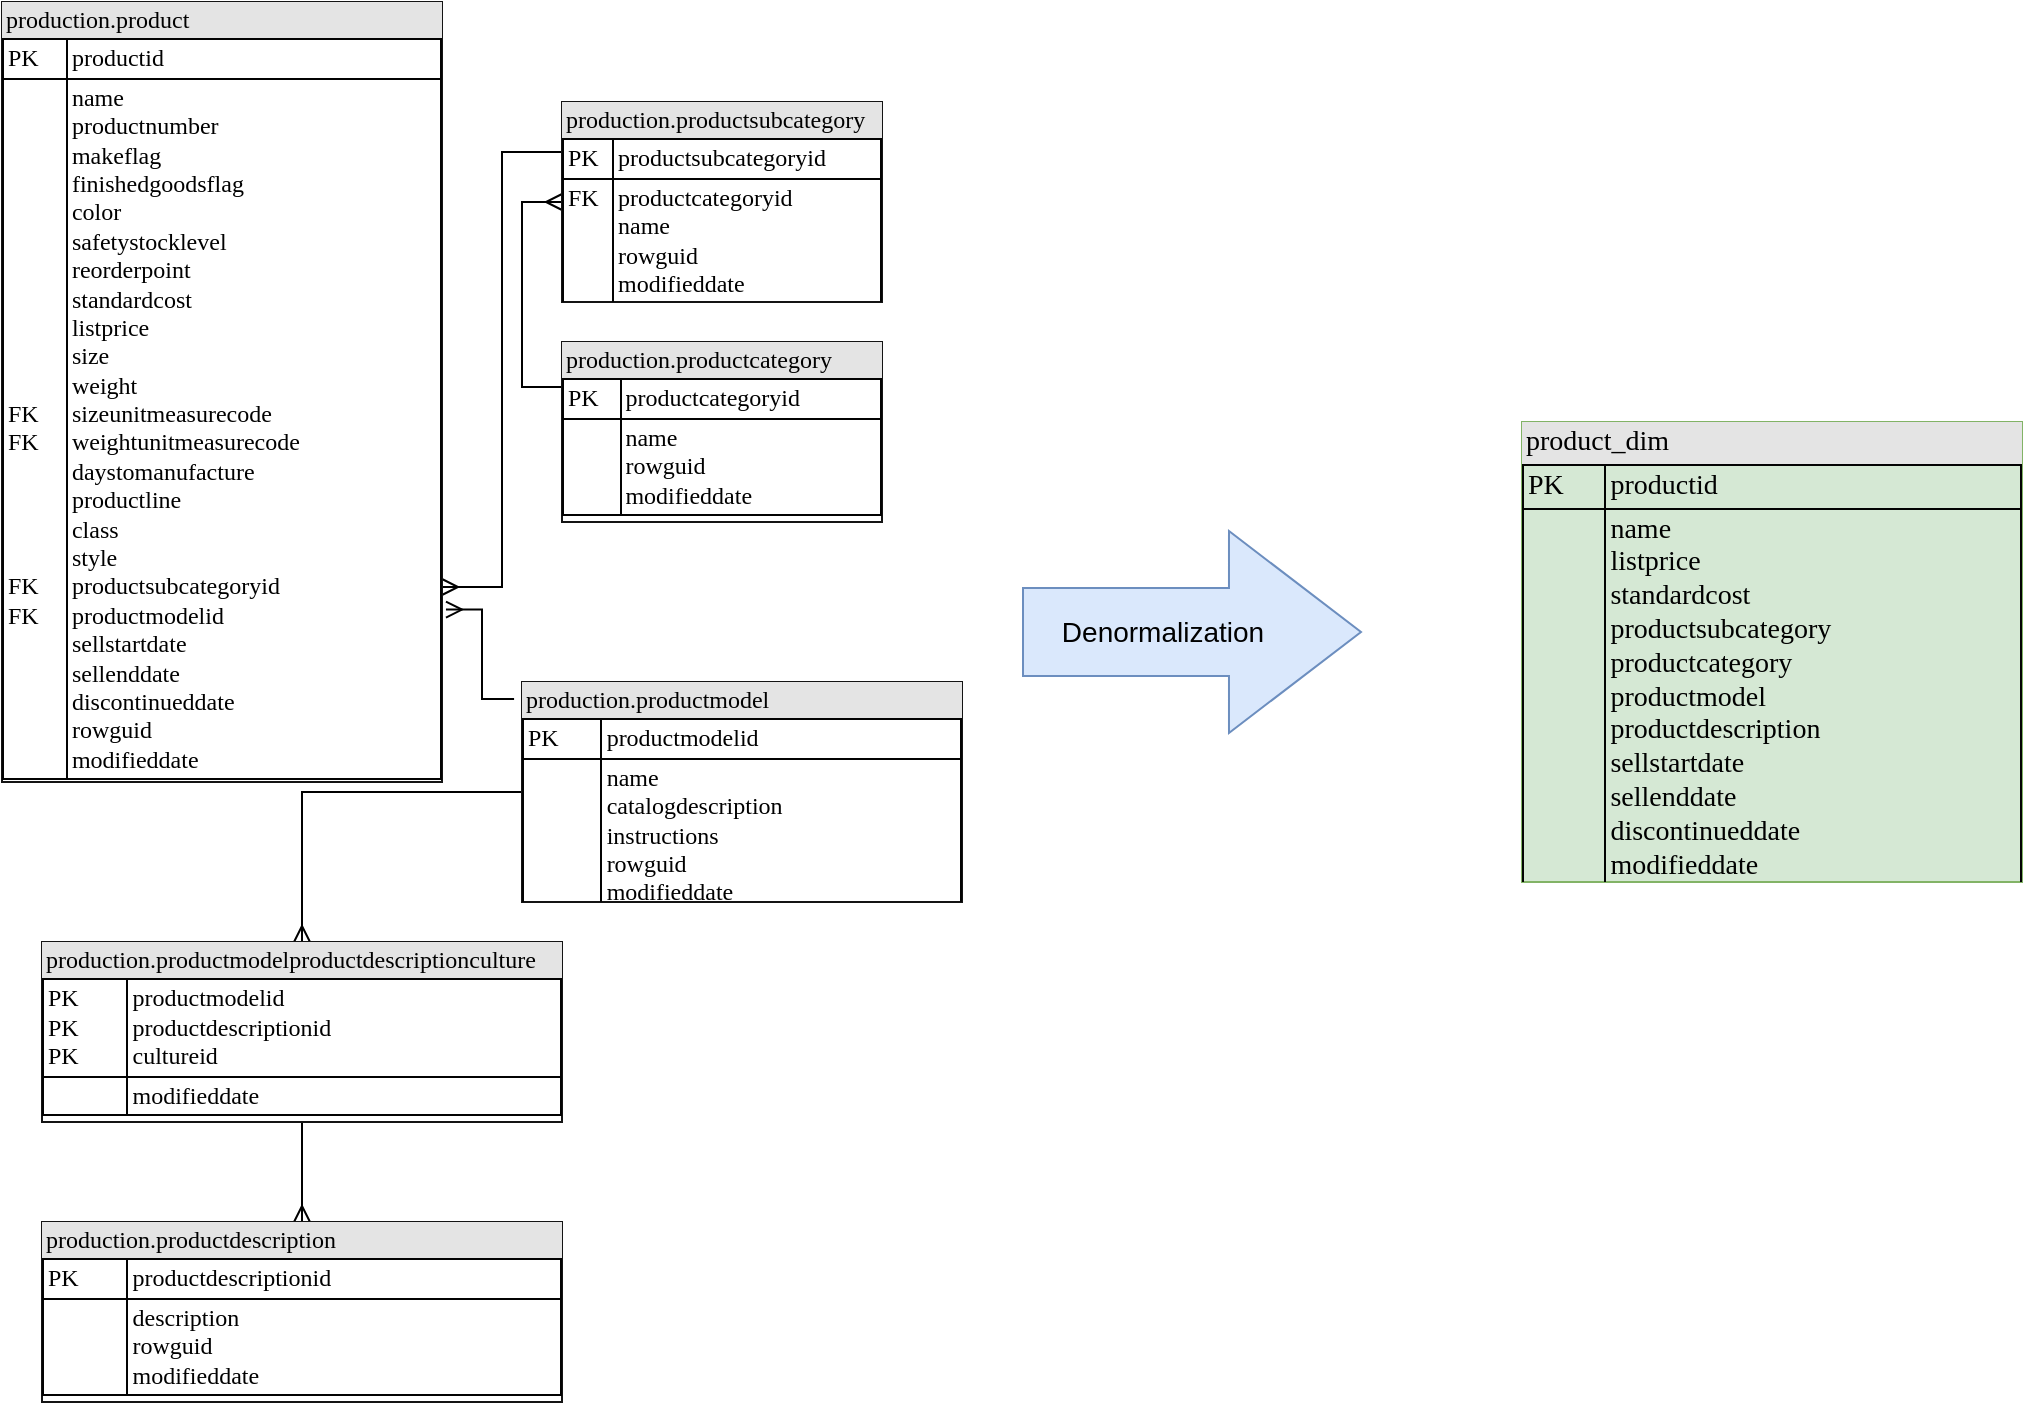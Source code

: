 <mxfile version="20.0.1" type="github" pages="3">
  <diagram name="product_denormalization" id="2ca16b54-16f6-2749-3443-fa8db7711227">
    <mxGraphModel dx="1422" dy="793" grid="1" gridSize="10" guides="1" tooltips="1" connect="1" arrows="1" fold="1" page="1" pageScale="1" pageWidth="1100" pageHeight="850" background="none" math="0" shadow="0">
      <root>
        <mxCell id="0" />
        <mxCell id="1" parent="0" />
        <mxCell id="jCXSHF31f1DGIERjWWqb-10" style="edgeStyle=orthogonalEdgeStyle;rounded=0;orthogonalLoop=1;jettySize=auto;html=1;exitX=1;exitY=0.75;exitDx=0;exitDy=0;entryX=0;entryY=0.25;entryDx=0;entryDy=0;startArrow=ERmany;startFill=0;endArrow=none;endFill=0;" parent="1" source="2ed32ef02a7f4228-8" target="jCXSHF31f1DGIERjWWqb-9" edge="1">
          <mxGeometry relative="1" as="geometry" />
        </mxCell>
        <mxCell id="jCXSHF31f1DGIERjWWqb-17" value="" style="edgeStyle=orthogonalEdgeStyle;rounded=0;orthogonalLoop=1;jettySize=auto;html=1;startArrow=ERmany;startFill=0;endArrow=none;endFill=0;exitX=1.009;exitY=0.779;exitDx=0;exitDy=0;exitPerimeter=0;entryX=-0.018;entryY=0.077;entryDx=0;entryDy=0;entryPerimeter=0;" parent="1" source="2ed32ef02a7f4228-8" target="jCXSHF31f1DGIERjWWqb-16" edge="1">
          <mxGeometry relative="1" as="geometry" />
        </mxCell>
        <mxCell id="2ed32ef02a7f4228-8" value="&lt;div style=&quot;box-sizing: border-box ; width: 100% ; background: #e4e4e4 ; padding: 2px&quot;&gt;production.product&lt;/div&gt;&lt;table border=&quot;1&quot; style=&quot;width: 100%; font-size: 1em; border: 1px solid rgb(3, 3, 3); border-collapse: collapse;&quot; cellpadding=&quot;2&quot; cellspacing=&quot;0&quot;&gt;&lt;tbody&gt;&lt;tr&gt;&lt;td&gt;PK&lt;/td&gt;&lt;td&gt;productid&lt;/td&gt;&lt;/tr&gt;&lt;tr&gt;&lt;td&gt;&lt;br&gt;&lt;br&gt;&lt;br&gt;&lt;br&gt;&lt;br&gt;&lt;br&gt;FK&lt;br&gt;FK&lt;br&gt;&lt;br&gt;&lt;br&gt;&lt;br&gt;&lt;br&gt;FK&lt;br&gt;FK&lt;/td&gt;&lt;td&gt;name&lt;br&gt;productnumber&lt;br&gt;makeflag&lt;br&gt;finishedgoodsflag&lt;br&gt;color&lt;br&gt;safetystocklevel&lt;br&gt;reorderpoint&lt;br&gt;standardcost&lt;br&gt;listprice&lt;br&gt;size&lt;br&gt;weight&lt;br&gt;sizeunitmeasurecode&lt;br&gt;weightunitmeasurecode&lt;br&gt;daystomanufacture&lt;br&gt;productline&lt;br&gt;class&lt;br&gt;style&lt;br&gt;productsubcategoryid&lt;br&gt;productmodelid&lt;br&gt;sellstartdate&lt;br&gt;sellenddate&lt;br&gt;discontinueddate&lt;br&gt;rowguid&lt;br&gt;modifieddate&lt;/td&gt;&lt;/tr&gt;&lt;/tbody&gt;&lt;/table&gt;" style="verticalAlign=top;align=left;overflow=fill;html=1;rounded=0;shadow=0;comic=0;labelBackgroundColor=none;strokeWidth=1;fontFamily=Verdana;fontSize=12;strokeColor=#141414;" parent="1" vertex="1">
          <mxGeometry y="110" width="220" height="390" as="geometry" />
        </mxCell>
        <mxCell id="jCXSHF31f1DGIERjWWqb-14" value="" style="edgeStyle=orthogonalEdgeStyle;rounded=0;orthogonalLoop=1;jettySize=auto;html=1;startArrow=ERmany;startFill=0;endArrow=none;endFill=0;entryX=0;entryY=0.25;entryDx=0;entryDy=0;exitX=0;exitY=0.5;exitDx=0;exitDy=0;" parent="1" source="jCXSHF31f1DGIERjWWqb-9" target="jCXSHF31f1DGIERjWWqb-13" edge="1">
          <mxGeometry relative="1" as="geometry" />
        </mxCell>
        <mxCell id="jCXSHF31f1DGIERjWWqb-9" value="&lt;div style=&quot;box-sizing: border-box ; width: 100% ; background: #e4e4e4 ; padding: 2px&quot;&gt;production.productsubcategory&lt;/div&gt;&lt;table border=&quot;1&quot; style=&quot;width: 100%; font-size: 1em; border: 1px solid rgb(3, 3, 3); border-collapse: collapse;&quot; cellpadding=&quot;2&quot; cellspacing=&quot;0&quot;&gt;&lt;tbody&gt;&lt;tr&gt;&lt;td&gt;PK&lt;/td&gt;&lt;td&gt;productsubcategoryid&lt;/td&gt;&lt;/tr&gt;&lt;tr&gt;&lt;td&gt;FK&lt;br&gt;&lt;br&gt;&lt;br&gt;&lt;br&gt;&lt;/td&gt;&lt;td&gt;productcategoryid&lt;br&gt;name&lt;br&gt;rowguid&lt;br&gt;modifieddate&lt;/td&gt;&lt;/tr&gt;&lt;/tbody&gt;&lt;/table&gt;" style="verticalAlign=top;align=left;overflow=fill;html=1;rounded=0;shadow=0;comic=0;labelBackgroundColor=none;strokeWidth=1;fontFamily=Verdana;fontSize=12;strokeColor=#141414;" parent="1" vertex="1">
          <mxGeometry x="280" y="160" width="160" height="100" as="geometry" />
        </mxCell>
        <mxCell id="jCXSHF31f1DGIERjWWqb-13" value="&lt;div style=&quot;box-sizing: border-box ; width: 100% ; background: #e4e4e4 ; padding: 2px&quot;&gt;production.productcategory&lt;/div&gt;&lt;table border=&quot;1&quot; style=&quot;width: 100%; font-size: 1em; border: 1px solid rgb(3, 3, 3); border-collapse: collapse;&quot; cellpadding=&quot;2&quot; cellspacing=&quot;0&quot;&gt;&lt;tbody&gt;&lt;tr&gt;&lt;td&gt;PK&lt;/td&gt;&lt;td&gt;productcategoryid&lt;/td&gt;&lt;/tr&gt;&lt;tr&gt;&lt;td&gt;&lt;br&gt;&lt;/td&gt;&lt;td&gt;name&lt;br&gt;rowguid&lt;br&gt;modifieddate&lt;/td&gt;&lt;/tr&gt;&lt;/tbody&gt;&lt;/table&gt;" style="verticalAlign=top;align=left;overflow=fill;html=1;rounded=0;shadow=0;comic=0;labelBackgroundColor=none;strokeWidth=1;fontFamily=Verdana;fontSize=12;strokeColor=#141414;" parent="1" vertex="1">
          <mxGeometry x="280" y="280" width="160" height="90" as="geometry" />
        </mxCell>
        <mxCell id="jCXSHF31f1DGIERjWWqb-23" style="edgeStyle=orthogonalEdgeStyle;rounded=0;orthogonalLoop=1;jettySize=auto;html=1;exitX=0;exitY=0.5;exitDx=0;exitDy=0;entryX=0.5;entryY=0;entryDx=0;entryDy=0;startArrow=none;startFill=0;endArrow=ERmany;endFill=0;" parent="1" source="jCXSHF31f1DGIERjWWqb-16" target="jCXSHF31f1DGIERjWWqb-18" edge="1">
          <mxGeometry relative="1" as="geometry" />
        </mxCell>
        <mxCell id="jCXSHF31f1DGIERjWWqb-16" value="&lt;div style=&quot;box-sizing: border-box ; width: 100% ; background: #e4e4e4 ; padding: 2px&quot;&gt;production.productmodel&lt;/div&gt;&lt;table border=&quot;1&quot; style=&quot;width: 100%; font-size: 1em; border: 1px solid rgb(3, 3, 3); border-collapse: collapse;&quot; cellpadding=&quot;2&quot; cellspacing=&quot;0&quot;&gt;&lt;tbody&gt;&lt;tr&gt;&lt;td&gt;PK&lt;/td&gt;&lt;td&gt;productmodelid&lt;/td&gt;&lt;/tr&gt;&lt;tr&gt;&lt;td&gt;&lt;br&gt;&lt;/td&gt;&lt;td&gt;name&lt;br&gt;catalogdescription&lt;br&gt;instructions&lt;br&gt;rowguid&lt;br&gt;modifieddate&lt;/td&gt;&lt;/tr&gt;&lt;/tbody&gt;&lt;/table&gt;" style="verticalAlign=top;align=left;overflow=fill;html=1;rounded=0;shadow=0;comic=0;labelBackgroundColor=none;strokeWidth=1;fontFamily=Verdana;fontSize=12;strokeColor=#141414;" parent="1" vertex="1">
          <mxGeometry x="260" y="450" width="220" height="110" as="geometry" />
        </mxCell>
        <mxCell id="jCXSHF31f1DGIERjWWqb-25" value="" style="edgeStyle=orthogonalEdgeStyle;rounded=0;orthogonalLoop=1;jettySize=auto;html=1;startArrow=none;startFill=0;endArrow=ERmany;endFill=0;" parent="1" source="jCXSHF31f1DGIERjWWqb-18" target="jCXSHF31f1DGIERjWWqb-24" edge="1">
          <mxGeometry relative="1" as="geometry" />
        </mxCell>
        <mxCell id="jCXSHF31f1DGIERjWWqb-18" value="&lt;div style=&quot;box-sizing: border-box ; width: 100% ; background: #e4e4e4 ; padding: 2px&quot;&gt;production.productmodelproductdescriptionculture&lt;/div&gt;&lt;table border=&quot;1&quot; style=&quot;width: 100%; font-size: 1em; border: 1px solid rgb(3, 3, 3); border-collapse: collapse;&quot; cellpadding=&quot;2&quot; cellspacing=&quot;0&quot;&gt;&lt;tbody&gt;&lt;tr&gt;&lt;td&gt;PK&lt;br&gt;PK&lt;br&gt;PK&lt;/td&gt;&lt;td&gt;productmodelid&lt;br&gt;productdescriptionid&lt;br&gt;cultureid&lt;/td&gt;&lt;/tr&gt;&lt;tr&gt;&lt;td&gt;&lt;br&gt;&lt;/td&gt;&lt;td&gt;modifieddate&lt;/td&gt;&lt;/tr&gt;&lt;/tbody&gt;&lt;/table&gt;" style="verticalAlign=top;align=left;overflow=fill;html=1;rounded=0;shadow=0;comic=0;labelBackgroundColor=none;strokeWidth=1;fontFamily=Verdana;fontSize=12;strokeColor=#141414;" parent="1" vertex="1">
          <mxGeometry x="20" y="580" width="260" height="90" as="geometry" />
        </mxCell>
        <mxCell id="jCXSHF31f1DGIERjWWqb-24" value="&lt;div style=&quot;box-sizing: border-box ; width: 100% ; background: #e4e4e4 ; padding: 2px&quot;&gt;production.productdescription&lt;/div&gt;&lt;table border=&quot;1&quot; style=&quot;width: 100%; font-size: 1em; border: 1px solid rgb(3, 3, 3); border-collapse: collapse;&quot; cellpadding=&quot;2&quot; cellspacing=&quot;0&quot;&gt;&lt;tbody&gt;&lt;tr&gt;&lt;td&gt;PK&lt;br&gt;&lt;/td&gt;&lt;td&gt;productdescriptionid&lt;br&gt;&lt;/td&gt;&lt;/tr&gt;&lt;tr&gt;&lt;td&gt;&lt;br&gt;&lt;/td&gt;&lt;td&gt;description&lt;br&gt;rowguid&lt;br&gt;modifieddate&lt;/td&gt;&lt;/tr&gt;&lt;/tbody&gt;&lt;/table&gt;" style="verticalAlign=top;align=left;overflow=fill;html=1;rounded=0;shadow=0;comic=0;labelBackgroundColor=none;strokeWidth=1;fontFamily=Verdana;fontSize=12;strokeColor=#141414;" parent="1" vertex="1">
          <mxGeometry x="20" y="720" width="260" height="90" as="geometry" />
        </mxCell>
        <mxCell id="jCXSHF31f1DGIERjWWqb-26" value="" style="shape=flexArrow;endArrow=classic;html=1;rounded=0;endWidth=56;endSize=21.67;width=44;fillColor=#dae8fc;strokeColor=#6c8ebf;" parent="1" edge="1">
          <mxGeometry width="50" height="50" relative="1" as="geometry">
            <mxPoint x="510" y="425" as="sourcePoint" />
            <mxPoint x="680" y="425" as="targetPoint" />
          </mxGeometry>
        </mxCell>
        <mxCell id="jCXSHF31f1DGIERjWWqb-27" value="Denormalization" style="edgeLabel;html=1;align=center;verticalAlign=middle;resizable=0;points=[];fontSize=14;labelBackgroundColor=none;" parent="jCXSHF31f1DGIERjWWqb-26" vertex="1" connectable="0">
          <mxGeometry x="-0.329" y="-7" relative="1" as="geometry">
            <mxPoint x="13" y="-7" as="offset" />
          </mxGeometry>
        </mxCell>
        <mxCell id="jCXSHF31f1DGIERjWWqb-28" value="&lt;div style=&quot;box-sizing: border-box; width: 100%; background: rgb(228, 228, 228); padding: 2px; font-size: 14px;&quot;&gt;product_dim&lt;/div&gt;&lt;table border=&quot;1&quot; style=&quot;width: 100%; font-size: 14px; border: 1px solid rgb(3, 3, 3); border-collapse: collapse;&quot; cellpadding=&quot;2&quot; cellspacing=&quot;0&quot;&gt;&lt;tbody style=&quot;font-size: 14px;&quot;&gt;&lt;tr style=&quot;font-size: 14px;&quot;&gt;&lt;td style=&quot;font-size: 14px;&quot;&gt;PK&lt;/td&gt;&lt;td style=&quot;font-size: 14px;&quot;&gt;productid&lt;/td&gt;&lt;/tr&gt;&lt;tr style=&quot;font-size: 14px;&quot;&gt;&lt;td style=&quot;font-size: 14px;&quot;&gt;&lt;br style=&quot;font-size: 14px;&quot;&gt;&lt;/td&gt;&lt;td style=&quot;font-size: 14px;&quot;&gt;name&lt;br style=&quot;font-size: 14px;&quot;&gt;listprice&lt;br style=&quot;font-size: 14px;&quot;&gt;standardcost&lt;br style=&quot;font-size: 14px;&quot;&gt;productsubcategory&lt;br style=&quot;font-size: 14px;&quot;&gt;productcategory&lt;br style=&quot;font-size: 14px;&quot;&gt;productmodel&lt;br style=&quot;font-size: 14px;&quot;&gt;productdescription&lt;br style=&quot;font-size: 14px;&quot;&gt;sellstartdate&lt;br style=&quot;font-size: 14px;&quot;&gt;sellenddate&lt;br style=&quot;font-size: 14px;&quot;&gt;discontinueddate&lt;br style=&quot;font-size: 14px;&quot;&gt;modifieddate&lt;/td&gt;&lt;/tr&gt;&lt;/tbody&gt;&lt;/table&gt;" style="verticalAlign=top;align=left;overflow=fill;html=1;rounded=0;shadow=0;comic=0;labelBackgroundColor=none;strokeWidth=1;fontFamily=Verdana;fontSize=14;fillColor=#d5e8d4;strokeColor=#82b366;" parent="1" vertex="1">
          <mxGeometry x="760" y="320" width="250" height="230" as="geometry" />
        </mxCell>
      </root>
    </mxGraphModel>
  </diagram>
  <diagram id="XpHY0wRuotrye-SUJkQV" name="address_denormalization">
    <mxGraphModel dx="1422" dy="793" grid="1" gridSize="10" guides="1" tooltips="1" connect="1" arrows="1" fold="1" page="1" pageScale="1" pageWidth="827" pageHeight="1169" math="0" shadow="0">
      <root>
        <mxCell id="0" />
        <mxCell id="1" parent="0" />
        <mxCell id="wPbMt9cMxpNVU8BOEHsN-2" value="" style="edgeStyle=orthogonalEdgeStyle;rounded=0;orthogonalLoop=1;jettySize=auto;html=1;exitX=1.005;exitY=0.575;exitDx=0;exitDy=0;exitPerimeter=0;endArrow=none;endFill=0;startArrow=ERmany;startFill=0;" edge="1" parent="1" source="7471SvFqqQG7SneJkpLM-1" target="wPbMt9cMxpNVU8BOEHsN-1">
          <mxGeometry relative="1" as="geometry">
            <mxPoint x="240" y="340" as="targetPoint" />
            <Array as="points">
              <mxPoint x="270" y="212" />
              <mxPoint x="270" y="340" />
            </Array>
          </mxGeometry>
        </mxCell>
        <mxCell id="7471SvFqqQG7SneJkpLM-1" value="&lt;div style=&quot;box-sizing: border-box ; width: 100% ; background: #e4e4e4 ; padding: 2px&quot;&gt;person.address&lt;/div&gt;&lt;table border=&quot;1&quot; style=&quot;width: 100%; font-size: 1em; border: 1px solid rgb(3, 3, 3); border-collapse: collapse;&quot; cellpadding=&quot;2&quot; cellspacing=&quot;0&quot;&gt;&lt;tbody&gt;&lt;tr&gt;&lt;td&gt;PK&lt;/td&gt;&lt;td&gt;adressid&lt;/td&gt;&lt;/tr&gt;&lt;tr&gt;&lt;td&gt;FK&lt;br&gt;&lt;br&gt;&lt;/td&gt;&lt;td&gt;addressline1&lt;br&gt;addressline2&lt;br&gt;city&lt;br&gt;stateprovinceid&lt;br&gt;postalcode&lt;br&gt;spatiallocation&lt;br&gt;rowguid&lt;br&gt;modifieddate&lt;/td&gt;&lt;/tr&gt;&lt;/tbody&gt;&lt;/table&gt;" style="verticalAlign=top;align=left;overflow=fill;html=1;rounded=0;shadow=0;comic=0;labelBackgroundColor=none;strokeWidth=1;fontFamily=Verdana;fontSize=12;strokeColor=#141414;" vertex="1" parent="1">
          <mxGeometry x="10" y="120" width="220" height="160" as="geometry" />
        </mxCell>
        <mxCell id="wPbMt9cMxpNVU8BOEHsN-4" value="" style="edgeStyle=orthogonalEdgeStyle;rounded=0;orthogonalLoop=1;jettySize=auto;html=1;startArrow=ERmany;startFill=0;endArrow=none;endFill=0;exitX=1;exitY=0.5;exitDx=0;exitDy=0;entryX=1.009;entryY=0.414;entryDx=0;entryDy=0;entryPerimeter=0;" edge="1" parent="1" source="wPbMt9cMxpNVU8BOEHsN-1" target="wPbMt9cMxpNVU8BOEHsN-3">
          <mxGeometry relative="1" as="geometry">
            <mxPoint x="250" y="510" as="targetPoint" />
            <Array as="points">
              <mxPoint x="250" y="380" />
              <mxPoint x="250" y="497" />
              <mxPoint x="232" y="497" />
            </Array>
          </mxGeometry>
        </mxCell>
        <mxCell id="wPbMt9cMxpNVU8BOEHsN-7" value="" style="edgeStyle=orthogonalEdgeStyle;rounded=0;orthogonalLoop=1;jettySize=auto;html=1;startArrow=ERmany;startFill=0;endArrow=none;endFill=0;exitX=1;exitY=0.75;exitDx=0;exitDy=0;entryX=1.005;entryY=0.193;entryDx=0;entryDy=0;entryPerimeter=0;" edge="1" parent="1" source="wPbMt9cMxpNVU8BOEHsN-1" target="wPbMt9cMxpNVU8BOEHsN-6">
          <mxGeometry relative="1" as="geometry">
            <Array as="points">
              <mxPoint x="270" y="415" />
              <mxPoint x="270" y="587" />
            </Array>
          </mxGeometry>
        </mxCell>
        <mxCell id="wPbMt9cMxpNVU8BOEHsN-1" value="&lt;div style=&quot;box-sizing: border-box ; width: 100% ; background: #e4e4e4 ; padding: 2px&quot;&gt;person.stateprovince&lt;/div&gt;&lt;table border=&quot;1&quot; style=&quot;width: 100%; font-size: 1em; border: 1px solid rgb(3, 3, 3); border-collapse: collapse;&quot; cellpadding=&quot;2&quot; cellspacing=&quot;0&quot;&gt;&lt;tbody&gt;&lt;tr&gt;&lt;td&gt;PK&lt;/td&gt;&lt;td&gt;stateprovinceid&lt;/td&gt;&lt;/tr&gt;&lt;tr&gt;&lt;td&gt;FK&lt;br&gt;&lt;br&gt;&lt;br&gt;FK&lt;br&gt;&lt;br&gt;&lt;/td&gt;&lt;td&gt;stateprovincecode&lt;br&gt;countryregioncode&lt;br&gt;isonlystateprovinceflag&lt;br&gt;name&lt;br&gt;territoryid&lt;br&gt;rowguid&lt;br&gt;modifieddate&lt;/td&gt;&lt;/tr&gt;&lt;/tbody&gt;&lt;/table&gt;" style="verticalAlign=top;align=left;overflow=fill;html=1;rounded=0;shadow=0;comic=0;labelBackgroundColor=none;strokeWidth=1;fontFamily=Verdana;fontSize=12;strokeColor=#141414;" vertex="1" parent="1">
          <mxGeometry x="10" y="310" width="220" height="140" as="geometry" />
        </mxCell>
        <mxCell id="wPbMt9cMxpNVU8BOEHsN-3" value="&lt;div style=&quot;box-sizing: border-box ; width: 100% ; background: #e4e4e4 ; padding: 2px&quot;&gt;person.countryregion&lt;/div&gt;&lt;table border=&quot;1&quot; style=&quot;width: 100%; font-size: 1em; border: 1px solid rgb(3, 3, 3); border-collapse: collapse;&quot; cellpadding=&quot;2&quot; cellspacing=&quot;0&quot;&gt;&lt;tbody&gt;&lt;tr&gt;&lt;td&gt;PK&lt;/td&gt;&lt;td&gt;countryregioncode&lt;/td&gt;&lt;/tr&gt;&lt;tr&gt;&lt;td&gt;&lt;br&gt;&lt;/td&gt;&lt;td&gt;name&lt;br&gt;modifieddate&lt;/td&gt;&lt;/tr&gt;&lt;/tbody&gt;&lt;/table&gt;" style="verticalAlign=top;align=left;overflow=fill;html=1;rounded=0;shadow=0;comic=0;labelBackgroundColor=none;strokeWidth=1;fontFamily=Verdana;fontSize=12;strokeColor=#141414;" vertex="1" parent="1">
          <mxGeometry x="10" y="470" width="220" height="70" as="geometry" />
        </mxCell>
        <mxCell id="wPbMt9cMxpNVU8BOEHsN-6" value="&lt;div style=&quot;box-sizing: border-box ; width: 100% ; background: #e4e4e4 ; padding: 2px&quot;&gt;sales.salesterritory&lt;/div&gt;&lt;table border=&quot;1&quot; style=&quot;width: 100%; font-size: 1em; border: 1px solid rgb(3, 3, 3); border-collapse: collapse;&quot; cellpadding=&quot;2&quot; cellspacing=&quot;0&quot;&gt;&lt;tbody&gt;&lt;tr&gt;&lt;td&gt;PK&lt;/td&gt;&lt;td&gt;territoryid&lt;/td&gt;&lt;/tr&gt;&lt;tr&gt;&lt;td&gt;&lt;br&gt;&lt;/td&gt;&lt;td&gt;name&lt;br&gt;countryregioncode&lt;br&gt;group&lt;br&gt;salesytd&lt;br&gt;saleslastyear&lt;br&gt;costytd&lt;br&gt;costlastyear&lt;br&gt;rowguid&lt;br&gt;modifieddate&lt;/td&gt;&lt;/tr&gt;&lt;/tbody&gt;&lt;/table&gt;" style="verticalAlign=top;align=left;overflow=fill;html=1;rounded=0;shadow=0;comic=0;labelBackgroundColor=none;strokeWidth=1;fontFamily=Verdana;fontSize=12;strokeColor=#141414;" vertex="1" parent="1">
          <mxGeometry x="10" y="560" width="220" height="170" as="geometry" />
        </mxCell>
        <mxCell id="b7YPUiHcs0L8crAmLPJv-1" value="" style="shape=flexArrow;endArrow=classic;html=1;rounded=0;endWidth=56;endSize=21.67;width=44;fillColor=#dae8fc;strokeColor=#6c8ebf;" edge="1" parent="1">
          <mxGeometry width="50" height="50" relative="1" as="geometry">
            <mxPoint x="320" y="400" as="sourcePoint" />
            <mxPoint x="490" y="400" as="targetPoint" />
          </mxGeometry>
        </mxCell>
        <mxCell id="b7YPUiHcs0L8crAmLPJv-2" value="Denormalization" style="edgeLabel;html=1;align=center;verticalAlign=middle;resizable=0;points=[];fontSize=14;labelBackgroundColor=none;" vertex="1" connectable="0" parent="b7YPUiHcs0L8crAmLPJv-1">
          <mxGeometry x="-0.329" y="-7" relative="1" as="geometry">
            <mxPoint x="13" y="-7" as="offset" />
          </mxGeometry>
        </mxCell>
        <mxCell id="K26j6cKm-dryQ3FpSVlG-1" value="&lt;div style=&quot;box-sizing: border-box; width: 100%; background: rgb(228, 228, 228); padding: 2px; font-size: 14px;&quot;&gt;address_dim&lt;/div&gt;&lt;table border=&quot;1&quot; style=&quot;width: 100%; font-size: 14px; border: 1px solid rgb(3, 3, 3); border-collapse: collapse;&quot; cellpadding=&quot;2&quot; cellspacing=&quot;0&quot;&gt;&lt;tbody style=&quot;font-size: 14px;&quot;&gt;&lt;tr style=&quot;font-size: 14px;&quot;&gt;&lt;td style=&quot;font-size: 14px;&quot;&gt;PK&lt;/td&gt;&lt;td style=&quot;font-size: 14px;&quot;&gt;addressid&lt;/td&gt;&lt;/tr&gt;&lt;tr style=&quot;font-size: 14px;&quot;&gt;&lt;td style=&quot;font-size: 14px;&quot;&gt;&lt;br style=&quot;font-size: 14px;&quot;&gt;&lt;/td&gt;&lt;td style=&quot;font-size: 14px;&quot;&gt;&lt;span style=&quot;font-size: 14px;&quot;&gt;addressline1&lt;/span&gt;&lt;br style=&quot;font-size: 14px;&quot;&gt;&lt;span style=&quot;font-size: 14px;&quot;&gt;addressline2&lt;/span&gt;&lt;br style=&quot;font-size: 14px;&quot;&gt;&lt;span style=&quot;font-size: 14px;&quot;&gt;city&lt;/span&gt;&lt;br style=&quot;font-size: 14px;&quot;&gt;&lt;span style=&quot;font-size: 14px;&quot;&gt;stateprovince&lt;br style=&quot;font-size: 14px;&quot;&gt;&lt;/span&gt;countryregion&lt;br style=&quot;font-size: 14px;&quot;&gt;salesterritory&lt;br style=&quot;font-size: 14px;&quot;&gt;&lt;span style=&quot;font-size: 14px;&quot;&gt;postalcode&lt;/span&gt;&lt;br style=&quot;font-size: 14px;&quot;&gt;&lt;span style=&quot;font-size: 14px;&quot;&gt;spatiallocation&lt;/span&gt;&lt;br style=&quot;font-size: 14px;&quot;&gt;&lt;span style=&quot;font-size: 14px;&quot;&gt;rowguid&lt;/span&gt;&lt;br style=&quot;font-size: 14px;&quot;&gt;&lt;span style=&quot;font-size: 14px;&quot;&gt;modifieddate&lt;/span&gt;&lt;br style=&quot;font-size: 14px;&quot;&gt;&lt;/td&gt;&lt;/tr&gt;&lt;/tbody&gt;&lt;/table&gt;" style="verticalAlign=top;align=left;overflow=fill;html=1;rounded=0;shadow=0;comic=0;labelBackgroundColor=none;strokeWidth=1;fontFamily=Verdana;fontSize=14;fillColor=#d5e8d4;strokeColor=#82b366;" vertex="1" parent="1">
          <mxGeometry x="530" y="300" width="250" height="210" as="geometry" />
        </mxCell>
      </root>
    </mxGraphModel>
  </diagram>
  <diagram id="XXq1iumz1aTun882dGG9" name="customer_denormalization">
    <mxGraphModel dx="1422" dy="793" grid="1" gridSize="10" guides="1" tooltips="1" connect="1" arrows="1" fold="1" page="1" pageScale="1" pageWidth="827" pageHeight="1169" math="0" shadow="0">
      <root>
        <mxCell id="0" />
        <mxCell id="1" parent="0" />
        <mxCell id="w_ITq2_y-BH33tFpo7B--4" value="" style="edgeStyle=orthogonalEdgeStyle;rounded=0;orthogonalLoop=1;jettySize=auto;html=1;fontSize=14;startArrow=ERmany;startFill=0;endArrow=none;endFill=0;exitX=1.014;exitY=0.418;exitDx=0;exitDy=0;exitPerimeter=0;entryX=1;entryY=0.25;entryDx=0;entryDy=0;" edge="1" parent="1" source="w_ITq2_y-BH33tFpo7B--1" target="w_ITq2_y-BH33tFpo7B--3">
          <mxGeometry relative="1" as="geometry">
            <Array as="points">
              <mxPoint x="260" y="376" />
              <mxPoint x="260" y="508" />
            </Array>
          </mxGeometry>
        </mxCell>
        <mxCell id="w_ITq2_y-BH33tFpo7B--6" value="" style="edgeStyle=orthogonalEdgeStyle;rounded=0;orthogonalLoop=1;jettySize=auto;html=1;fontSize=14;startArrow=ERmany;startFill=0;endArrow=none;endFill=0;exitX=1.014;exitY=0.664;exitDx=0;exitDy=0;exitPerimeter=0;entryX=1;entryY=0.194;entryDx=0;entryDy=0;entryPerimeter=0;" edge="1" parent="1" source="w_ITq2_y-BH33tFpo7B--1" target="w_ITq2_y-BH33tFpo7B--5">
          <mxGeometry relative="1" as="geometry">
            <Array as="points">
              <mxPoint x="250" y="403" />
              <mxPoint x="250" y="180" />
              <mxPoint x="230" y="180" />
            </Array>
          </mxGeometry>
        </mxCell>
        <mxCell id="w_ITq2_y-BH33tFpo7B--1" value="&lt;div style=&quot;box-sizing: border-box ; width: 100% ; background: #e4e4e4 ; padding: 2px&quot;&gt;sales.customer&lt;/div&gt;&lt;table border=&quot;1&quot; style=&quot;width: 100%; font-size: 1em; border: 1px solid rgb(3, 3, 3); border-collapse: collapse;&quot; cellpadding=&quot;2&quot; cellspacing=&quot;0&quot;&gt;&lt;tbody&gt;&lt;tr&gt;&lt;td&gt;PK&lt;/td&gt;&lt;td&gt;customerid&lt;/td&gt;&lt;/tr&gt;&lt;tr&gt;&lt;td&gt;FK&lt;br&gt;FK&lt;br&gt;FK&lt;br&gt;&lt;br&gt;&lt;br&gt;&lt;/td&gt;&lt;td&gt;personid&lt;br&gt;storeid&lt;br&gt;territoryid&lt;br&gt;rowguid&lt;br&gt;modifieddate&lt;/td&gt;&lt;/tr&gt;&lt;/tbody&gt;&lt;/table&gt;" style="verticalAlign=top;align=left;overflow=fill;html=1;rounded=0;shadow=0;comic=0;labelBackgroundColor=none;strokeWidth=1;fontFamily=Verdana;fontSize=12;strokeColor=#141414;" vertex="1" parent="1">
          <mxGeometry x="10" y="330" width="220" height="110" as="geometry" />
        </mxCell>
        <mxCell id="w_ITq2_y-BH33tFpo7B--3" value="&lt;div style=&quot;box-sizing: border-box ; width: 100% ; background: #e4e4e4 ; padding: 2px&quot;&gt;person.person&lt;/div&gt;&lt;table border=&quot;1&quot; style=&quot;width: 100%; font-size: 1em; border: 1px solid rgb(3, 3, 3); border-collapse: collapse;&quot; cellpadding=&quot;2&quot; cellspacing=&quot;0&quot;&gt;&lt;tbody&gt;&lt;tr&gt;&lt;td&gt;PK, FK&lt;/td&gt;&lt;td&gt;businessentityid&lt;/td&gt;&lt;/tr&gt;&lt;tr&gt;&lt;td&gt;&lt;br&gt;&lt;br&gt;&lt;br&gt;&lt;/td&gt;&lt;td&gt;persontype&lt;br&gt;namestyle&lt;br&gt;title&lt;br&gt;firstname&lt;br&gt;lastname&lt;br&gt;suffix&lt;br&gt;emailpromotion&lt;br&gt;additionalcontactinfo&lt;br&gt;demographics&lt;br&gt;rowguid&lt;br&gt;modifieddate&lt;/td&gt;&lt;/tr&gt;&lt;/tbody&gt;&lt;/table&gt;" style="verticalAlign=top;align=left;overflow=fill;html=1;rounded=0;shadow=0;comic=0;labelBackgroundColor=none;strokeWidth=1;fontFamily=Verdana;fontSize=12;strokeColor=#141414;" vertex="1" parent="1">
          <mxGeometry x="10" y="465" width="220" height="200" as="geometry" />
        </mxCell>
        <mxCell id="YW4Uc5j2vf4NNEfxVqig-3" value="" style="edgeStyle=orthogonalEdgeStyle;rounded=0;orthogonalLoop=1;jettySize=auto;html=1;fontSize=14;startArrow=ERmany;startFill=0;endArrow=none;endFill=0;exitX=0.995;exitY=0.376;exitDx=0;exitDy=0;exitPerimeter=0;entryX=1;entryY=0.25;entryDx=0;entryDy=0;" edge="1" parent="1" source="w_ITq2_y-BH33tFpo7B--5" target="Gb80RpG5NT-BXkZ7sR19-1">
          <mxGeometry relative="1" as="geometry">
            <mxPoint x="230" y="-12" as="targetPoint" />
            <Array as="points">
              <mxPoint x="260" y="214" />
              <mxPoint x="260" y="80" />
              <mxPoint x="230" y="80" />
            </Array>
          </mxGeometry>
        </mxCell>
        <mxCell id="w_ITq2_y-BH33tFpo7B--5" value="&lt;div style=&quot;box-sizing: border-box ; width: 100% ; background: #e4e4e4 ; padding: 2px&quot;&gt;&lt;div style=&quot;box-sizing: border-box; width: 220px; background-image: initial; background-position: initial; background-size: initial; background-repeat: initial; background-attachment: initial; background-origin: initial; background-clip: initial; padding: 2px;&quot;&gt;sales.salesterritory&lt;/div&gt;&lt;table style=&quot;font-size: 1em; background-color: rgb(248, 249, 250); width: 220px; border: 1px solid rgb(3, 3, 3); border-collapse: collapse;&quot; border=&quot;1&quot; cellpadding=&quot;2&quot; cellspacing=&quot;0&quot;&gt;&lt;tbody&gt;&lt;tr&gt;&lt;td&gt;PK&lt;/td&gt;&lt;td&gt;territoryid&lt;/td&gt;&lt;/tr&gt;&lt;tr&gt;&lt;td&gt;&lt;br&gt;&lt;/td&gt;&lt;td&gt;name&lt;br&gt;countryregioncode&lt;br&gt;group&lt;br&gt;salesytd&lt;br&gt;saleslastyear&lt;br&gt;costytd&lt;br&gt;costlastyear&lt;br&gt;rowguid&lt;br&gt;modifieddate&lt;/td&gt;&lt;/tr&gt;&lt;/tbody&gt;&lt;/table&gt;&lt;table style=&quot;background-color: initial; font-size: 1em; width: 100%; border: 1px solid rgb(3, 3, 3); border-collapse: collapse;&quot; border=&quot;1&quot; cellpadding=&quot;2&quot; cellspacing=&quot;0&quot;&gt;&lt;tbody&gt;&lt;tr&gt;&lt;td&gt;&lt;/td&gt;&lt;td&gt;&lt;br&gt;&lt;/td&gt;&lt;/tr&gt;&lt;tr&gt;&lt;td&gt;&lt;/td&gt;&lt;td&gt;&lt;br&gt;&lt;/td&gt;&lt;/tr&gt;&lt;/tbody&gt;&lt;/table&gt;&lt;/div&gt;" style="verticalAlign=top;align=left;overflow=fill;html=1;rounded=0;shadow=0;comic=0;labelBackgroundColor=none;strokeWidth=1;fontFamily=Verdana;fontSize=12;strokeColor=#141414;" vertex="1" parent="1">
          <mxGeometry x="10" y="150" width="220" height="170" as="geometry" />
        </mxCell>
        <mxCell id="4Tys1JTV_Q9dURahEugj-1" value="" style="shape=flexArrow;endArrow=classic;html=1;rounded=0;endWidth=56;endSize=21.67;width=44;fillColor=#dae8fc;strokeColor=#6c8ebf;" edge="1" parent="1">
          <mxGeometry width="50" height="50" relative="1" as="geometry">
            <mxPoint x="300" y="330" as="sourcePoint" />
            <mxPoint x="470" y="330" as="targetPoint" />
          </mxGeometry>
        </mxCell>
        <mxCell id="4Tys1JTV_Q9dURahEugj-2" value="Denormalization" style="edgeLabel;html=1;align=center;verticalAlign=middle;resizable=0;points=[];fontSize=14;labelBackgroundColor=none;" vertex="1" connectable="0" parent="4Tys1JTV_Q9dURahEugj-1">
          <mxGeometry x="-0.329" y="-7" relative="1" as="geometry">
            <mxPoint x="13" y="-7" as="offset" />
          </mxGeometry>
        </mxCell>
        <mxCell id="Gb80RpG5NT-BXkZ7sR19-1" value="&lt;div style=&quot;box-sizing: border-box ; width: 100% ; background: #e4e4e4 ; padding: 2px&quot;&gt;person.countryregion&lt;/div&gt;&lt;table border=&quot;1&quot; style=&quot;width: 100%; font-size: 1em; border: 1px solid rgb(3, 3, 3); border-collapse: collapse;&quot; cellpadding=&quot;2&quot; cellspacing=&quot;0&quot;&gt;&lt;tbody&gt;&lt;tr&gt;&lt;td&gt;PK&lt;/td&gt;&lt;td&gt;countryregioncode&lt;/td&gt;&lt;/tr&gt;&lt;tr&gt;&lt;td&gt;&lt;br&gt;&lt;/td&gt;&lt;td&gt;name&lt;br&gt;modifieddate&lt;/td&gt;&lt;/tr&gt;&lt;/tbody&gt;&lt;/table&gt;" style="verticalAlign=top;align=left;overflow=fill;html=1;rounded=0;shadow=0;comic=0;labelBackgroundColor=none;strokeWidth=1;fontFamily=Verdana;fontSize=12;strokeColor=#141414;" vertex="1" parent="1">
          <mxGeometry x="10" y="60" width="220" height="70" as="geometry" />
        </mxCell>
        <mxCell id="U5LSrBQW8tLyNdIG8uhn-1" value="&lt;div style=&quot;box-sizing: border-box; width: 100%; background: rgb(228, 228, 228); padding: 2px; font-size: 14px;&quot;&gt;customer_dim&lt;/div&gt;&lt;table border=&quot;1&quot; style=&quot;width: 100%; font-size: 14px; border: 1px solid rgb(3, 3, 3); border-collapse: collapse;&quot; cellpadding=&quot;2&quot; cellspacing=&quot;0&quot;&gt;&lt;tbody style=&quot;font-size: 14px;&quot;&gt;&lt;tr style=&quot;font-size: 14px;&quot;&gt;&lt;td style=&quot;font-size: 14px;&quot;&gt;PK&lt;/td&gt;&lt;td style=&quot;font-size: 14px;&quot;&gt;customerid&lt;/td&gt;&lt;/tr&gt;&lt;tr style=&quot;font-size: 14px;&quot;&gt;&lt;td style=&quot;font-size: 14px;&quot;&gt;&lt;br style=&quot;font-size: 14px;&quot;&gt;&lt;/td&gt;&lt;td style=&quot;font-size: 14px;&quot;&gt;&lt;span style=&quot;font-size: 12px;&quot;&gt;title&lt;br&gt;firstname&lt;br&gt;&lt;/span&gt;lastname&lt;br&gt;salesterritory&lt;br&gt;countryregion&lt;br&gt;&lt;/td&gt;&lt;/tr&gt;&lt;/tbody&gt;&lt;/table&gt;" style="verticalAlign=top;align=left;overflow=fill;html=1;rounded=0;shadow=0;comic=0;labelBackgroundColor=none;strokeWidth=1;fontFamily=Verdana;fontSize=14;fillColor=#d5e8d4;strokeColor=#82b366;" vertex="1" parent="1">
          <mxGeometry x="530" y="270" width="250" height="130" as="geometry" />
        </mxCell>
      </root>
    </mxGraphModel>
  </diagram>
</mxfile>
